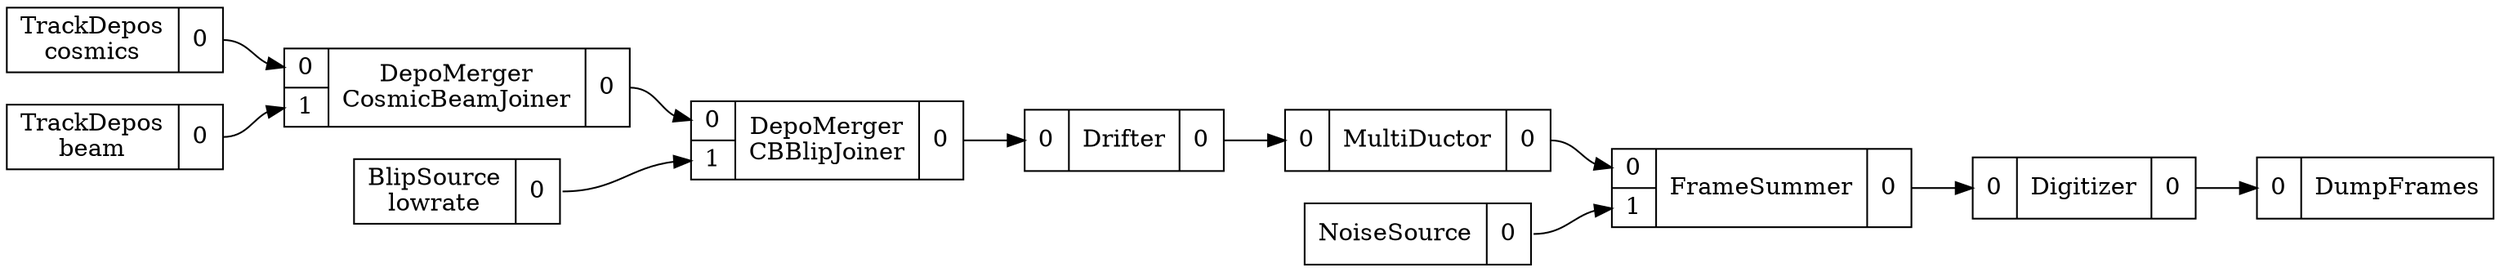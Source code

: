 digraph pgraph {
rankdir=LR;
	node[shape=record];
	BlipSource_lowrate[label="{{BlipSource\nlowrate}|{<out0>0}}"];
	DepoMerger_CBBlipJoiner[label="{{<in0>0|<in1>1}|{DepoMerger\nCBBlipJoiner}|{<out0>0}}"];
	DepoMerger_CosmicBeamJoiner[label="{{<in0>0|<in1>1}|{DepoMerger\nCosmicBeamJoiner}|{<out0>0}}"];
	Digitizer[label="{{<in0>0}|{Digitizer\n}|{<out0>0}}"];
	Drifter[label="{{<in0>0}|{Drifter\n}|{<out0>0}}"];
	DumpFrames[label="{{<in0>0}|{DumpFrames\n}}"];
	FrameSummer[label="{{<in0>0|<in1>1}|{FrameSummer\n}|{<out0>0}}"];
	MultiDuctor[label="{{<in0>0}|{MultiDuctor\n}|{<out0>0}}"];
	NoiseSource[label="{{NoiseSource\n}|{<out0>0}}"];
	TrackDepos_beam[label="{{TrackDepos\nbeam}|{<out0>0}}"];
	TrackDepos_cosmics[label="{{TrackDepos\ncosmics}|{<out0>0}}"];
	TrackDepos_cosmics:out0 -> DepoMerger_CosmicBeamJoiner:in0;
	TrackDepos_beam:out0 -> DepoMerger_CosmicBeamJoiner:in1;
	DepoMerger_CosmicBeamJoiner:out0 -> DepoMerger_CBBlipJoiner:in0;
	BlipSource_lowrate:out0 -> DepoMerger_CBBlipJoiner:in1;
	DepoMerger_CBBlipJoiner:out0 -> Drifter:in0;
	Drifter:out0 -> MultiDuctor:in0;
	MultiDuctor:out0 -> FrameSummer:in0;
	NoiseSource:out0 -> FrameSummer:in1;
	FrameSummer:out0 -> Digitizer:in0;
	Digitizer:out0 -> DumpFrames:in0;
}
